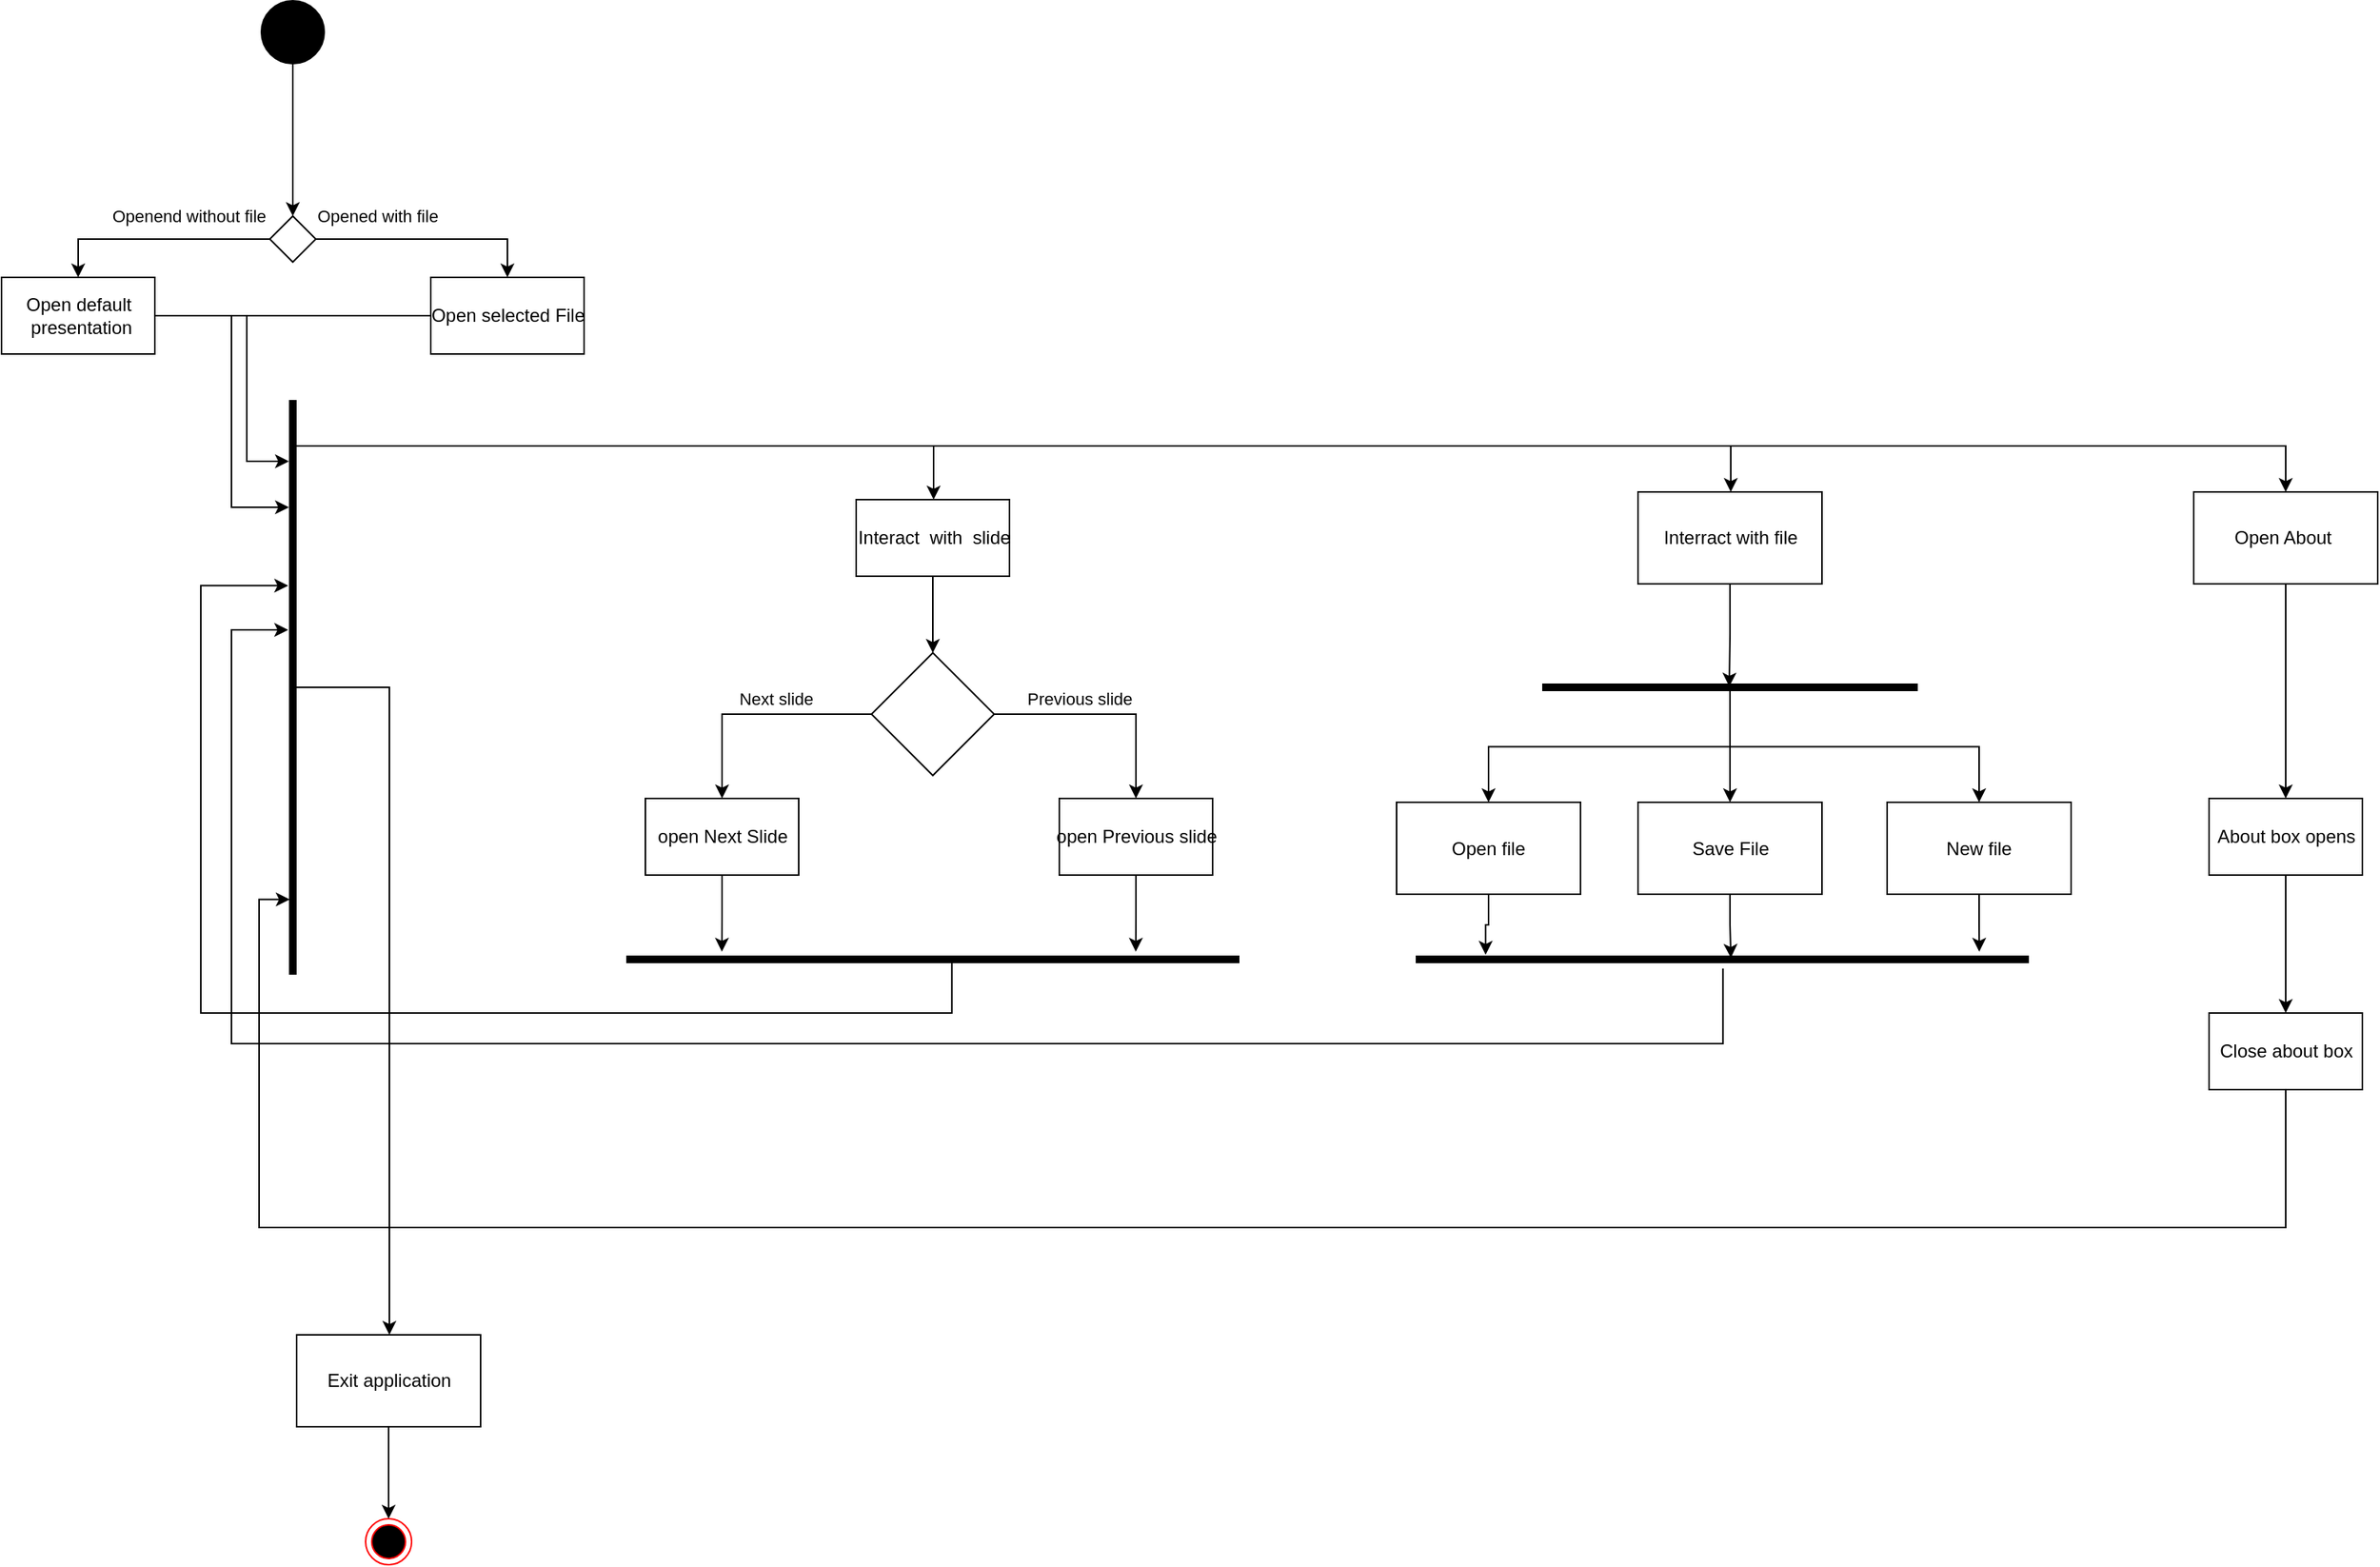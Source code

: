 <mxfile version="14.1.8" type="device"><diagram id="mm7VUl_rELL3YY2m8d-5" name="Pagina-1"><mxGraphModel dx="2942" dy="1182" grid="1" gridSize="10" guides="1" tooltips="1" connect="1" arrows="1" fold="1" page="1" pageScale="1" pageWidth="827" pageHeight="1169" math="0" shadow="0"><root><mxCell id="0"/><mxCell id="1" parent="0"/><mxCell id="jTMDq7o01T0LXTMNZELT-1" value="" style="ellipse;html=1;shape=endState;fillColor=#000000;strokeColor=#ff0000;" vertex="1" parent="1"><mxGeometry x="447.5" y="1030" width="30" height="30" as="geometry"/></mxCell><mxCell id="jTMDq7o01T0LXTMNZELT-7" style="edgeStyle=orthogonalEdgeStyle;rounded=0;orthogonalLoop=1;jettySize=auto;html=1;entryX=0.5;entryY=0;entryDx=0;entryDy=0;" edge="1" parent="1" source="jTMDq7o01T0LXTMNZELT-2" target="jTMDq7o01T0LXTMNZELT-4"><mxGeometry relative="1" as="geometry"/></mxCell><mxCell id="jTMDq7o01T0LXTMNZELT-2" value="" style="shape=ellipse;html=1;fillColor=#000000;strokeWidth=2;verticalLabelPosition=bottom;verticalAlignment=top;perimeter=ellipsePerimeter;" vertex="1" parent="1"><mxGeometry x="380" y="40" width="40" height="40" as="geometry"/></mxCell><mxCell id="jTMDq7o01T0LXTMNZELT-12" value="Openend without file" style="edgeStyle=orthogonalEdgeStyle;rounded=0;orthogonalLoop=1;jettySize=auto;html=1;" edge="1" parent="1" source="jTMDq7o01T0LXTMNZELT-4" target="jTMDq7o01T0LXTMNZELT-9"><mxGeometry x="-0.286" y="-15" relative="1" as="geometry"><mxPoint as="offset"/></mxGeometry></mxCell><mxCell id="jTMDq7o01T0LXTMNZELT-13" value="Opened with file" style="edgeStyle=orthogonalEdgeStyle;rounded=0;orthogonalLoop=1;jettySize=auto;html=1;" edge="1" parent="1" source="jTMDq7o01T0LXTMNZELT-4" target="jTMDq7o01T0LXTMNZELT-11"><mxGeometry x="-0.476" y="15" relative="1" as="geometry"><mxPoint as="offset"/></mxGeometry></mxCell><mxCell id="jTMDq7o01T0LXTMNZELT-4" value="" style="rhombus;" vertex="1" parent="1"><mxGeometry x="385" y="180" width="30" height="30" as="geometry"/></mxCell><mxCell id="jTMDq7o01T0LXTMNZELT-16" style="edgeStyle=orthogonalEdgeStyle;rounded=0;orthogonalLoop=1;jettySize=auto;html=1;" edge="1" parent="1" source="jTMDq7o01T0LXTMNZELT-9" target="jTMDq7o01T0LXTMNZELT-14"><mxGeometry relative="1" as="geometry"><Array as="points"><mxPoint x="370" y="245"/><mxPoint x="370" y="340"/></Array></mxGeometry></mxCell><mxCell id="jTMDq7o01T0LXTMNZELT-9" value="Open default&lt;br&gt;&amp;nbsp;presentation" style="html=1;dashed=0;whitespace=wrap;" vertex="1" parent="1"><mxGeometry x="210" y="220" width="100" height="50" as="geometry"/></mxCell><mxCell id="jTMDq7o01T0LXTMNZELT-15" style="edgeStyle=orthogonalEdgeStyle;rounded=0;orthogonalLoop=1;jettySize=auto;html=1;" edge="1" parent="1" source="jTMDq7o01T0LXTMNZELT-11" target="jTMDq7o01T0LXTMNZELT-14"><mxGeometry relative="1" as="geometry"><Array as="points"><mxPoint x="360" y="245"/><mxPoint x="360" y="370"/></Array></mxGeometry></mxCell><mxCell id="jTMDq7o01T0LXTMNZELT-11" value="Open selected File" style="html=1;dashed=0;whitespace=wrap;" vertex="1" parent="1"><mxGeometry x="490" y="220" width="100" height="50" as="geometry"/></mxCell><mxCell id="jTMDq7o01T0LXTMNZELT-89" style="edgeStyle=orthogonalEdgeStyle;rounded=0;orthogonalLoop=1;jettySize=auto;html=1;" edge="1" parent="1" source="jTMDq7o01T0LXTMNZELT-14" target="jTMDq7o01T0LXTMNZELT-17"><mxGeometry relative="1" as="geometry"><Array as="points"><mxPoint x="818" y="330"/></Array></mxGeometry></mxCell><mxCell id="jTMDq7o01T0LXTMNZELT-90" style="edgeStyle=orthogonalEdgeStyle;rounded=0;orthogonalLoop=1;jettySize=auto;html=1;" edge="1" parent="1" source="jTMDq7o01T0LXTMNZELT-14" target="jTMDq7o01T0LXTMNZELT-44"><mxGeometry relative="1" as="geometry"><Array as="points"><mxPoint x="1338" y="330"/></Array></mxGeometry></mxCell><mxCell id="jTMDq7o01T0LXTMNZELT-91" style="edgeStyle=orthogonalEdgeStyle;rounded=0;orthogonalLoop=1;jettySize=auto;html=1;" edge="1" parent="1" source="jTMDq7o01T0LXTMNZELT-14" target="jTMDq7o01T0LXTMNZELT-77"><mxGeometry relative="1" as="geometry"><Array as="points"><mxPoint x="1700" y="330"/></Array></mxGeometry></mxCell><mxCell id="jTMDq7o01T0LXTMNZELT-98" style="edgeStyle=orthogonalEdgeStyle;rounded=0;orthogonalLoop=1;jettySize=auto;html=1;" edge="1" parent="1" source="jTMDq7o01T0LXTMNZELT-14" target="jTMDq7o01T0LXTMNZELT-46"><mxGeometry relative="1" as="geometry"><Array as="points"><mxPoint x="463" y="488"/></Array></mxGeometry></mxCell><mxCell id="jTMDq7o01T0LXTMNZELT-14" value="" style="html=1;points=[];perimeter=orthogonalPerimeter;fillColor=#000000;strokeColor=none;rotation=0;" vertex="1" parent="1"><mxGeometry x="397.5" y="300" width="5" height="375" as="geometry"/></mxCell><mxCell id="jTMDq7o01T0LXTMNZELT-42" style="edgeStyle=orthogonalEdgeStyle;rounded=0;orthogonalLoop=1;jettySize=auto;html=1;entryX=0.5;entryY=0;entryDx=0;entryDy=0;" edge="1" parent="1" source="jTMDq7o01T0LXTMNZELT-17" target="jTMDq7o01T0LXTMNZELT-38"><mxGeometry relative="1" as="geometry"/></mxCell><mxCell id="jTMDq7o01T0LXTMNZELT-17" value="Interact&amp;nbsp; with&amp;nbsp; slide" style="html=1;dashed=0;whitespace=wrap;" vertex="1" parent="1"><mxGeometry x="767.5" y="365" width="100" height="50" as="geometry"/></mxCell><mxCell id="jTMDq7o01T0LXTMNZELT-52" style="edgeStyle=orthogonalEdgeStyle;rounded=0;orthogonalLoop=1;jettySize=auto;html=1;entryX=-0.5;entryY=0.844;entryDx=0;entryDy=0;entryPerimeter=0;" edge="1" parent="1" source="jTMDq7o01T0LXTMNZELT-23" target="jTMDq7o01T0LXTMNZELT-50"><mxGeometry relative="1" as="geometry"><mxPoint x="680" y="650" as="targetPoint"/></mxGeometry></mxCell><mxCell id="jTMDq7o01T0LXTMNZELT-23" value="open Next Slide" style="html=1;dashed=0;whitespace=wrap;" vertex="1" parent="1"><mxGeometry x="630" y="560" width="100" height="50" as="geometry"/></mxCell><mxCell id="jTMDq7o01T0LXTMNZELT-75" style="edgeStyle=orthogonalEdgeStyle;rounded=0;orthogonalLoop=1;jettySize=auto;html=1;entryX=-0.5;entryY=0.169;entryDx=0;entryDy=0;entryPerimeter=0;" edge="1" parent="1" source="jTMDq7o01T0LXTMNZELT-25" target="jTMDq7o01T0LXTMNZELT-50"><mxGeometry relative="1" as="geometry"/></mxCell><mxCell id="jTMDq7o01T0LXTMNZELT-25" value="open Previous slide" style="html=1;dashed=0;whitespace=wrap;" vertex="1" parent="1"><mxGeometry x="900" y="560" width="100" height="50" as="geometry"/></mxCell><mxCell id="jTMDq7o01T0LXTMNZELT-39" value="Previous slide" style="edgeStyle=orthogonalEdgeStyle;rounded=0;orthogonalLoop=1;jettySize=auto;html=1;entryX=0.5;entryY=0;entryDx=0;entryDy=0;" edge="1" parent="1" source="jTMDq7o01T0LXTMNZELT-38" target="jTMDq7o01T0LXTMNZELT-25"><mxGeometry x="-0.25" y="10" relative="1" as="geometry"><mxPoint as="offset"/></mxGeometry></mxCell><mxCell id="jTMDq7o01T0LXTMNZELT-40" value="Next slide" style="edgeStyle=orthogonalEdgeStyle;rounded=0;orthogonalLoop=1;jettySize=auto;html=1;entryX=0.5;entryY=0;entryDx=0;entryDy=0;" edge="1" parent="1" source="jTMDq7o01T0LXTMNZELT-38" target="jTMDq7o01T0LXTMNZELT-23"><mxGeometry x="-0.176" y="-10" relative="1" as="geometry"><mxPoint x="670" y="550" as="targetPoint"/><mxPoint as="offset"/></mxGeometry></mxCell><mxCell id="jTMDq7o01T0LXTMNZELT-38" value="" style="rhombus;whiteSpace=wrap;html=1;" vertex="1" parent="1"><mxGeometry x="777.5" y="465" width="80" height="80" as="geometry"/></mxCell><mxCell id="jTMDq7o01T0LXTMNZELT-65" style="edgeStyle=orthogonalEdgeStyle;rounded=0;orthogonalLoop=1;jettySize=auto;html=1;entryX=0.4;entryY=0.502;entryDx=0;entryDy=0;entryPerimeter=0;" edge="1" parent="1" source="jTMDq7o01T0LXTMNZELT-44" target="jTMDq7o01T0LXTMNZELT-60"><mxGeometry relative="1" as="geometry"/></mxCell><mxCell id="jTMDq7o01T0LXTMNZELT-44" value="Interract with file" style="rounded=0;whiteSpace=wrap;html=1;" vertex="1" parent="1"><mxGeometry x="1277.5" y="360" width="120" height="60" as="geometry"/></mxCell><mxCell id="jTMDq7o01T0LXTMNZELT-97" style="edgeStyle=orthogonalEdgeStyle;rounded=0;orthogonalLoop=1;jettySize=auto;html=1;" edge="1" parent="1" source="jTMDq7o01T0LXTMNZELT-46" target="jTMDq7o01T0LXTMNZELT-1"><mxGeometry relative="1" as="geometry"/></mxCell><mxCell id="jTMDq7o01T0LXTMNZELT-46" value="Exit application" style="rounded=0;whiteSpace=wrap;html=1;" vertex="1" parent="1"><mxGeometry x="402.5" y="910" width="120" height="60" as="geometry"/></mxCell><mxCell id="jTMDq7o01T0LXTMNZELT-86" style="edgeStyle=orthogonalEdgeStyle;rounded=0;orthogonalLoop=1;jettySize=auto;html=1;entryX=-0.1;entryY=0.323;entryDx=0;entryDy=0;entryPerimeter=0;exitX=1;exitY=0.469;exitDx=0;exitDy=0;exitPerimeter=0;" edge="1" parent="1" source="jTMDq7o01T0LXTMNZELT-50" target="jTMDq7o01T0LXTMNZELT-14"><mxGeometry relative="1" as="geometry"><Array as="points"><mxPoint x="830" y="700"/><mxPoint x="340" y="700"/><mxPoint x="340" y="421"/></Array></mxGeometry></mxCell><mxCell id="jTMDq7o01T0LXTMNZELT-50" value="" style="html=1;points=[];perimeter=orthogonalPerimeter;fillColor=#000000;strokeColor=none;rotation=90;" vertex="1" parent="1"><mxGeometry x="815" y="465" width="5" height="400" as="geometry"/></mxCell><mxCell id="jTMDq7o01T0LXTMNZELT-67" style="edgeStyle=orthogonalEdgeStyle;rounded=0;orthogonalLoop=1;jettySize=auto;html=1;entryX=-0.1;entryY=0.886;entryDx=0;entryDy=0;entryPerimeter=0;" edge="1" parent="1" source="jTMDq7o01T0LXTMNZELT-55" target="jTMDq7o01T0LXTMNZELT-66"><mxGeometry relative="1" as="geometry"/></mxCell><mxCell id="jTMDq7o01T0LXTMNZELT-55" value="Open file" style="rounded=0;whiteSpace=wrap;html=1;" vertex="1" parent="1"><mxGeometry x="1120" y="562.5" width="120" height="60" as="geometry"/></mxCell><mxCell id="jTMDq7o01T0LXTMNZELT-68" style="edgeStyle=orthogonalEdgeStyle;rounded=0;orthogonalLoop=1;jettySize=auto;html=1;entryX=0.3;entryY=0.486;entryDx=0;entryDy=0;entryPerimeter=0;" edge="1" parent="1" source="jTMDq7o01T0LXTMNZELT-56" target="jTMDq7o01T0LXTMNZELT-66"><mxGeometry relative="1" as="geometry"/></mxCell><mxCell id="jTMDq7o01T0LXTMNZELT-56" value="Save File" style="rounded=0;whiteSpace=wrap;html=1;" vertex="1" parent="1"><mxGeometry x="1277.5" y="562.5" width="120" height="60" as="geometry"/></mxCell><mxCell id="jTMDq7o01T0LXTMNZELT-71" style="edgeStyle=orthogonalEdgeStyle;rounded=0;orthogonalLoop=1;jettySize=auto;html=1;entryX=-0.5;entryY=0.081;entryDx=0;entryDy=0;entryPerimeter=0;" edge="1" parent="1" source="jTMDq7o01T0LXTMNZELT-57" target="jTMDq7o01T0LXTMNZELT-66"><mxGeometry relative="1" as="geometry"/></mxCell><mxCell id="jTMDq7o01T0LXTMNZELT-57" value="New file" style="rounded=0;whiteSpace=wrap;html=1;" vertex="1" parent="1"><mxGeometry x="1440" y="562.5" width="120" height="60" as="geometry"/></mxCell><mxCell id="jTMDq7o01T0LXTMNZELT-61" style="edgeStyle=orthogonalEdgeStyle;rounded=0;orthogonalLoop=1;jettySize=auto;html=1;entryX=0.5;entryY=0;entryDx=0;entryDy=0;" edge="1" parent="1" source="jTMDq7o01T0LXTMNZELT-60" target="jTMDq7o01T0LXTMNZELT-57"><mxGeometry relative="1" as="geometry"/></mxCell><mxCell id="jTMDq7o01T0LXTMNZELT-62" style="edgeStyle=orthogonalEdgeStyle;rounded=0;orthogonalLoop=1;jettySize=auto;html=1;entryX=0.5;entryY=0;entryDx=0;entryDy=0;" edge="1" parent="1" source="jTMDq7o01T0LXTMNZELT-60" target="jTMDq7o01T0LXTMNZELT-56"><mxGeometry relative="1" as="geometry"/></mxCell><mxCell id="jTMDq7o01T0LXTMNZELT-63" style="edgeStyle=orthogonalEdgeStyle;rounded=0;orthogonalLoop=1;jettySize=auto;html=1;entryX=0.5;entryY=0;entryDx=0;entryDy=0;" edge="1" parent="1" source="jTMDq7o01T0LXTMNZELT-60" target="jTMDq7o01T0LXTMNZELT-55"><mxGeometry relative="1" as="geometry"/></mxCell><mxCell id="jTMDq7o01T0LXTMNZELT-60" value="" style="html=1;points=[];perimeter=orthogonalPerimeter;fillColor=#000000;strokeColor=none;rotation=90;" vertex="1" parent="1"><mxGeometry x="1335" y="365" width="5" height="245" as="geometry"/></mxCell><mxCell id="jTMDq7o01T0LXTMNZELT-87" style="edgeStyle=orthogonalEdgeStyle;rounded=0;orthogonalLoop=1;jettySize=auto;html=1;exitX=1.7;exitY=0.499;exitDx=0;exitDy=0;exitPerimeter=0;" edge="1" parent="1" source="jTMDq7o01T0LXTMNZELT-66"><mxGeometry relative="1" as="geometry"><mxPoint x="397" y="450" as="targetPoint"/><Array as="points"><mxPoint x="1333" y="720"/><mxPoint x="360" y="720"/><mxPoint x="360" y="450"/></Array></mxGeometry></mxCell><mxCell id="jTMDq7o01T0LXTMNZELT-66" value="" style="html=1;points=[];perimeter=orthogonalPerimeter;fillColor=#000000;strokeColor=none;rotation=90;" vertex="1" parent="1"><mxGeometry x="1330" y="465" width="5" height="400" as="geometry"/></mxCell><mxCell id="jTMDq7o01T0LXTMNZELT-88" style="edgeStyle=orthogonalEdgeStyle;rounded=0;orthogonalLoop=1;jettySize=auto;html=1;entryX=0.1;entryY=0.869;entryDx=0;entryDy=0;entryPerimeter=0;exitX=0.5;exitY=1;exitDx=0;exitDy=0;" edge="1" parent="1" source="jTMDq7o01T0LXTMNZELT-94" target="jTMDq7o01T0LXTMNZELT-14"><mxGeometry relative="1" as="geometry"><Array as="points"><mxPoint x="1700" y="840"/><mxPoint x="378" y="840"/><mxPoint x="378" y="626"/></Array></mxGeometry></mxCell><mxCell id="jTMDq7o01T0LXTMNZELT-93" style="edgeStyle=orthogonalEdgeStyle;rounded=0;orthogonalLoop=1;jettySize=auto;html=1;entryX=0.5;entryY=0;entryDx=0;entryDy=0;" edge="1" parent="1" source="jTMDq7o01T0LXTMNZELT-77" target="jTMDq7o01T0LXTMNZELT-92"><mxGeometry relative="1" as="geometry"/></mxCell><mxCell id="jTMDq7o01T0LXTMNZELT-77" value="Open About&amp;nbsp;" style="rounded=0;whiteSpace=wrap;html=1;" vertex="1" parent="1"><mxGeometry x="1640" y="360" width="120" height="60" as="geometry"/></mxCell><mxCell id="jTMDq7o01T0LXTMNZELT-95" style="edgeStyle=orthogonalEdgeStyle;rounded=0;orthogonalLoop=1;jettySize=auto;html=1;entryX=0.5;entryY=0;entryDx=0;entryDy=0;" edge="1" parent="1" source="jTMDq7o01T0LXTMNZELT-92" target="jTMDq7o01T0LXTMNZELT-94"><mxGeometry relative="1" as="geometry"/></mxCell><mxCell id="jTMDq7o01T0LXTMNZELT-92" value="About box opens" style="html=1;dashed=0;whitespace=wrap;" vertex="1" parent="1"><mxGeometry x="1650" y="560" width="100" height="50" as="geometry"/></mxCell><mxCell id="jTMDq7o01T0LXTMNZELT-94" value="Close about box" style="html=1;dashed=0;whitespace=wrap;" vertex="1" parent="1"><mxGeometry x="1650" y="700" width="100" height="50" as="geometry"/></mxCell></root></mxGraphModel></diagram></mxfile>